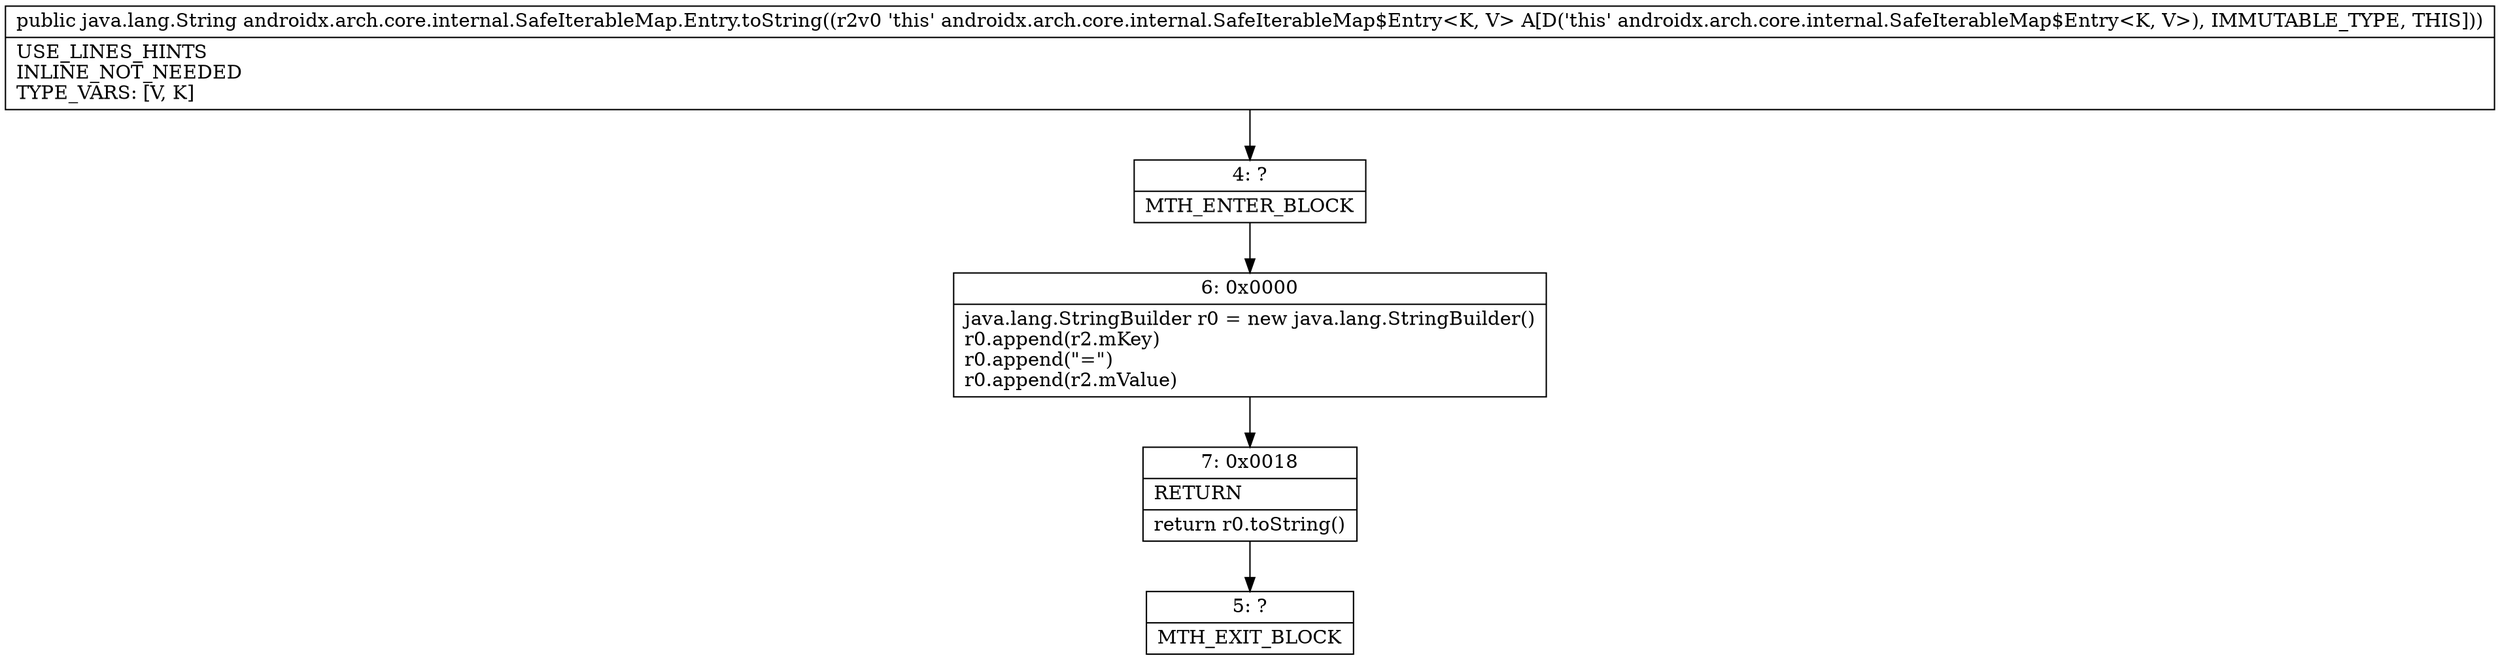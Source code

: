 digraph "CFG forandroidx.arch.core.internal.SafeIterableMap.Entry.toString()Ljava\/lang\/String;" {
Node_4 [shape=record,label="{4\:\ ?|MTH_ENTER_BLOCK\l}"];
Node_6 [shape=record,label="{6\:\ 0x0000|java.lang.StringBuilder r0 = new java.lang.StringBuilder()\lr0.append(r2.mKey)\lr0.append(\"=\")\lr0.append(r2.mValue)\l}"];
Node_7 [shape=record,label="{7\:\ 0x0018|RETURN\l|return r0.toString()\l}"];
Node_5 [shape=record,label="{5\:\ ?|MTH_EXIT_BLOCK\l}"];
MethodNode[shape=record,label="{public java.lang.String androidx.arch.core.internal.SafeIterableMap.Entry.toString((r2v0 'this' androidx.arch.core.internal.SafeIterableMap$Entry\<K, V\> A[D('this' androidx.arch.core.internal.SafeIterableMap$Entry\<K, V\>), IMMUTABLE_TYPE, THIS]))  | USE_LINES_HINTS\lINLINE_NOT_NEEDED\lTYPE_VARS: [V, K]\l}"];
MethodNode -> Node_4;Node_4 -> Node_6;
Node_6 -> Node_7;
Node_7 -> Node_5;
}

